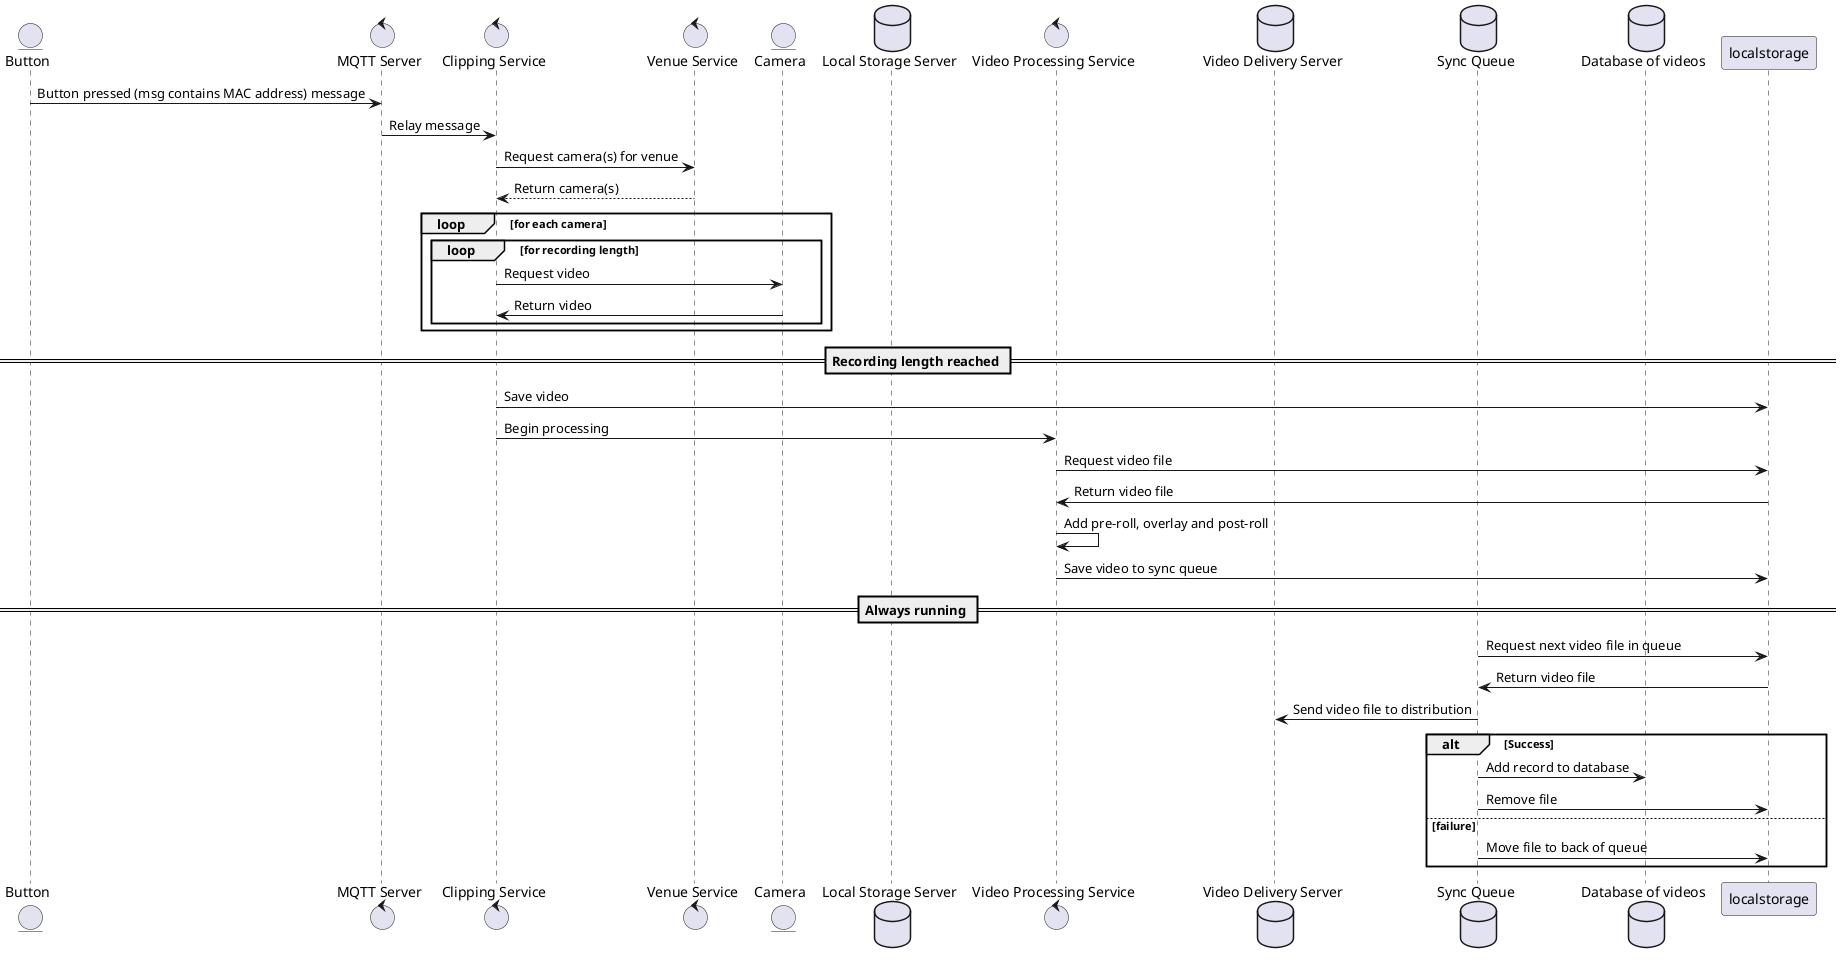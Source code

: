 @startuml

entity "Button" as button
control "MQTT Server" as mqtt
control "Clipping Service" as clipping
control "Venue Service" as venue
entity "Camera" as camera
database "Local Storage Server" as localstore
control "Video Processing Service" as postprocess
database "Video Delivery Server" as s3
database "Sync Queue" as sync
database "Database of videos" as db

button -> mqtt : Button pressed (msg contains MAC address) message
mqtt -> clipping : Relay message
clipping -> venue : Request camera(s) for venue
venue --> clipping : Return camera(s)
loop for each camera
    loop for recording length
        clipping -> camera: Request video
        camera -> clipping: Return video
    end
end

== Recording length reached ==

clipping -> localstorage: Save video
clipping -> postprocess: Begin processing
postprocess -> localstorage: Request video file
postprocess <- localstorage: Return video file
postprocess -> postprocess: Add pre-roll, overlay and post-roll
postprocess -> localstorage: Save video to sync queue

== Always running ==
sync -> localstorage: Request next video file in queue
localstorage -> sync: Return video file
sync -> s3: Send video file to distribution
alt Success
    sync -> db: Add record to database
    sync -> localstorage: Remove file
else failure
    sync -> localstorage: Move file to back of queue
end

@enduml

